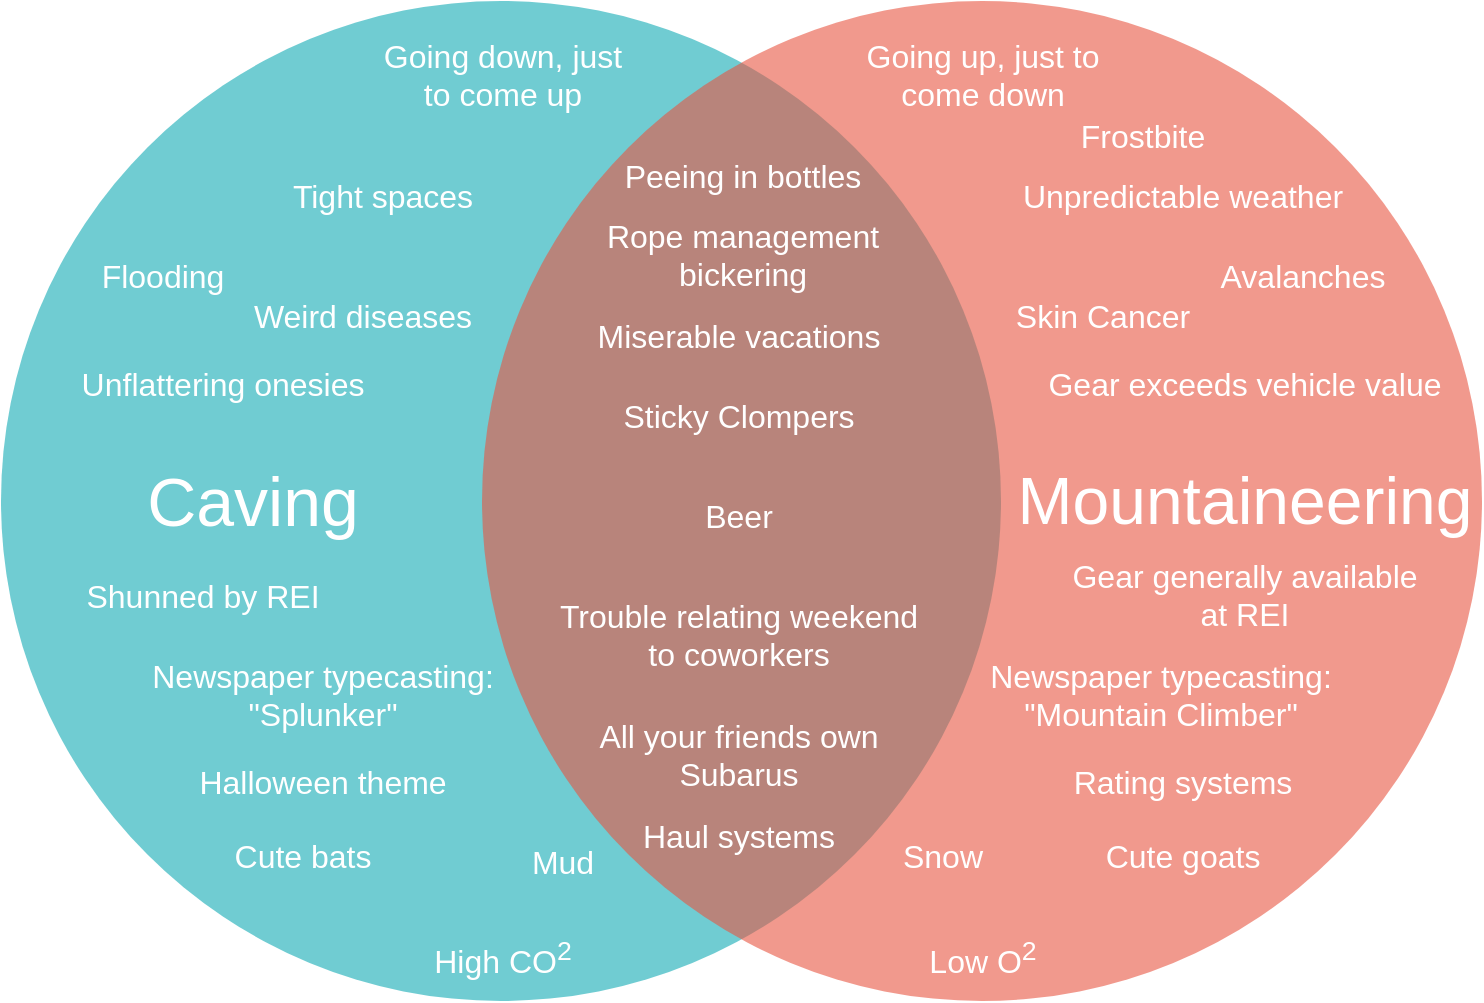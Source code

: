 <mxfile version="12.7.6" type="github">
  <diagram id="3228e29e-7158-1315-38df-8450db1d8a1d" name="Page-1">
    <mxGraphModel dx="1112" dy="849" grid="1" gridSize="10" guides="1" tooltips="1" connect="1" arrows="1" fold="1" page="1" pageScale="1" pageWidth="1169" pageHeight="827" background="#ffffff" math="0" shadow="0">
      <root>
        <mxCell id="0" />
        <mxCell id="1" parent="0" />
        <mxCell id="21532" value="" style="ellipse;fillColor=#12AAB5;opacity=60;strokeColor=none;html=1;fontColor=#FFFFFF;" parent="1" vertex="1">
          <mxGeometry x="179.5" y="18.5" width="500" height="500" as="geometry" />
        </mxCell>
        <mxCell id="21533" value="" style="ellipse;fillColor=#e85642;opacity=60;strokeColor=none;html=1;fontColor=#FFFFFF;" parent="1" vertex="1">
          <mxGeometry x="420" y="18.5" width="500" height="500" as="geometry" />
        </mxCell>
        <mxCell id="21534" value="&lt;font style=&quot;font-size: 34px&quot;&gt;Caving&lt;/font&gt;" style="text;fontSize=24;align=center;verticalAlign=middle;html=1;fontColor=#FFFFFF;" parent="1" vertex="1">
          <mxGeometry x="210" y="233.5" width="190" height="70" as="geometry" />
        </mxCell>
        <mxCell id="21535" value="&lt;font style=&quot;font-size: 33px&quot;&gt;Mountaineering&lt;/font&gt;" style="text;fontSize=24;align=center;verticalAlign=middle;html=1;fontColor=#FFFFFF;" parent="1" vertex="1">
          <mxGeometry x="706" y="233" width="190" height="70" as="geometry" />
        </mxCell>
        <mxCell id="21537" value="Peeing in bottles" style="text;align=center;html=1;fontColor=#FFFFFF;fontSize=16;" parent="1" vertex="1">
          <mxGeometry x="530" y="90" width="40" height="40" as="geometry" />
        </mxCell>
        <mxCell id="21538" value="&lt;div&gt;Going down, just&lt;/div&gt;&lt;div&gt;to come up&lt;br&gt;&lt;/div&gt;" style="text;align=center;html=1;fontColor=#FFFFFF;fontSize=16;" parent="1" vertex="1">
          <mxGeometry x="409.5" y="30" width="40" height="40" as="geometry" />
        </mxCell>
        <mxCell id="21539" value="&lt;div&gt;Going up, just to &lt;br&gt;&lt;/div&gt;&lt;div&gt;come down&lt;/div&gt;" style="text;align=center;html=1;fontColor=#FFFFFF;fontSize=16;" parent="1" vertex="1">
          <mxGeometry x="650" y="30" width="40" height="40" as="geometry" />
        </mxCell>
        <mxCell id="21540" value="Sticky Clompers" style="text;align=center;html=1;fontColor=#FFFFFF;fontSize=16;" parent="1" vertex="1">
          <mxGeometry x="527.5" y="210" width="40" height="40" as="geometry" />
        </mxCell>
        <mxCell id="k5Q_1SbnG-4EYqc-haiw-21540" value="&lt;div&gt;Rope management&lt;/div&gt;&lt;div&gt;bickering&lt;br&gt;&lt;/div&gt;" style="text;align=center;html=1;fontColor=#FFFFFF;fontSize=16;" parent="1" vertex="1">
          <mxGeometry x="530" y="120" width="40" height="40" as="geometry" />
        </mxCell>
        <mxCell id="k5Q_1SbnG-4EYqc-haiw-21544" value="Miserable vacations" style="text;align=center;html=1;fontColor=#FFFFFF;fontSize=16;" parent="1" vertex="1">
          <mxGeometry x="525.5" y="170" width="44" height="40" as="geometry" />
        </mxCell>
        <mxCell id="k5Q_1SbnG-4EYqc-haiw-21545" value="Skin Cancer" style="text;align=center;html=1;fontColor=#FFFFFF;fontSize=16;" parent="1" vertex="1">
          <mxGeometry x="710" y="160" width="40" height="40" as="geometry" />
        </mxCell>
        <mxCell id="k5Q_1SbnG-4EYqc-haiw-21546" value="Weird diseases" style="text;align=center;html=1;fontColor=#FFFFFF;fontSize=16;" parent="1" vertex="1">
          <mxGeometry x="340" y="160" width="40" height="40" as="geometry" />
        </mxCell>
        <mxCell id="k5Q_1SbnG-4EYqc-haiw-21547" value="Tight spaces" style="text;align=center;html=1;fontColor=#FFFFFF;fontSize=16;" parent="1" vertex="1">
          <mxGeometry x="350" y="100" width="40" height="40" as="geometry" />
        </mxCell>
        <mxCell id="k5Q_1SbnG-4EYqc-haiw-21548" value="Unpredictable weather" style="text;align=center;html=1;fontColor=#FFFFFF;fontSize=16;" parent="1" vertex="1">
          <mxGeometry x="750" y="100" width="40" height="40" as="geometry" />
        </mxCell>
        <mxCell id="j7XDGhFaV4TOFL3fgutA-21543" value="Flooding" style="text;align=center;html=1;fontColor=#FFFFFF;fontSize=16;" parent="1" vertex="1">
          <mxGeometry x="240" y="140" width="40" height="40" as="geometry" />
        </mxCell>
        <mxCell id="j7XDGhFaV4TOFL3fgutA-21544" value="&lt;div&gt;Trouble relating weekend&lt;/div&gt;&lt;div&gt;to coworkers&lt;br&gt;&lt;/div&gt;" style="text;align=center;html=1;fontColor=#FFFFFF;fontSize=16;" parent="1" vertex="1">
          <mxGeometry x="527.5" y="310" width="40" height="40" as="geometry" />
        </mxCell>
        <mxCell id="j7XDGhFaV4TOFL3fgutA-21548" value="Unflattering onesies" style="text;align=center;html=1;fontColor=#FFFFFF;fontSize=16;" parent="1" vertex="1">
          <mxGeometry x="270" y="193.5" width="40" height="40" as="geometry" />
        </mxCell>
        <mxCell id="j7XDGhFaV4TOFL3fgutA-21550" value="&lt;div&gt;Gear generally available &lt;br&gt;&lt;/div&gt;&lt;div&gt;at REI&lt;/div&gt;" style="text;align=center;html=1;fontColor=#FFFFFF;fontSize=16;" parent="1" vertex="1">
          <mxGeometry x="781" y="290" width="40" height="40" as="geometry" />
        </mxCell>
        <mxCell id="j7XDGhFaV4TOFL3fgutA-21551" value="Shunned by REI" style="text;align=center;html=1;fontColor=#FFFFFF;fontSize=16;" parent="1" vertex="1">
          <mxGeometry x="260" y="300" width="40" height="40" as="geometry" />
        </mxCell>
        <mxCell id="j7XDGhFaV4TOFL3fgutA-21553" value="&lt;div&gt;Newspaper typecasting: &lt;br&gt;&lt;/div&gt;&lt;div&gt;&quot;Splunker&quot;&lt;/div&gt;" style="text;align=center;html=1;fontColor=#FFFFFF;fontSize=16;" parent="1" vertex="1">
          <mxGeometry x="320" y="340" width="40" height="40" as="geometry" />
        </mxCell>
        <mxCell id="j7XDGhFaV4TOFL3fgutA-21554" value="&lt;div&gt;Newspaper typecasting: &lt;br&gt;&lt;/div&gt;&lt;div&gt;&quot;Mountain Climber&quot;&lt;/div&gt;" style="text;align=center;html=1;fontColor=#FFFFFF;fontSize=16;" parent="1" vertex="1">
          <mxGeometry x="739" y="340" width="40" height="40" as="geometry" />
        </mxCell>
        <mxCell id="j7XDGhFaV4TOFL3fgutA-21555" value="Mud" style="text;align=center;html=1;fontColor=#FFFFFF;fontSize=16;" parent="1" vertex="1">
          <mxGeometry x="440" y="433" width="40" height="40" as="geometry" />
        </mxCell>
        <mxCell id="j7XDGhFaV4TOFL3fgutA-21556" value="Avalanches" style="text;align=center;html=1;fontColor=#FFFFFF;fontSize=16;" parent="1" vertex="1">
          <mxGeometry x="810" y="140" width="40" height="40" as="geometry" />
        </mxCell>
        <mxCell id="j7XDGhFaV4TOFL3fgutA-21557" value="Rating systems" style="text;align=center;html=1;fontColor=#FFFFFF;fontSize=16;" parent="1" vertex="1">
          <mxGeometry x="750" y="393" width="40" height="40" as="geometry" />
        </mxCell>
        <mxCell id="j7XDGhFaV4TOFL3fgutA-21558" value="&lt;div&gt;All your friends own&lt;/div&gt;&lt;div&gt;Subarus&lt;/div&gt;" style="text;align=center;html=1;fontColor=#FFFFFF;fontSize=16;" parent="1" vertex="1">
          <mxGeometry x="527.5" y="370" width="40" height="40" as="geometry" />
        </mxCell>
        <mxCell id="j7XDGhFaV4TOFL3fgutA-21559" value="High CO&lt;sup&gt;2&lt;/sup&gt;" style="text;align=center;html=1;fontColor=#FFFFFF;fontSize=16;" parent="1" vertex="1">
          <mxGeometry x="409.5" y="478.5" width="40" height="40" as="geometry" />
        </mxCell>
        <mxCell id="j7XDGhFaV4TOFL3fgutA-21560" value="Haul systems" style="text;align=center;html=1;fontColor=#FFFFFF;fontSize=16;" parent="1" vertex="1">
          <mxGeometry x="527.5" y="420" width="40" height="40" as="geometry" />
        </mxCell>
        <mxCell id="j7XDGhFaV4TOFL3fgutA-21561" value="&lt;div&gt;Gear exceeds vehicle value&lt;br&gt;&lt;/div&gt;" style="text;align=center;html=1;fontColor=#FFFFFF;fontSize=16;" parent="1" vertex="1">
          <mxGeometry x="779" y="193.5" width="44" height="40" as="geometry" />
        </mxCell>
        <mxCell id="j7XDGhFaV4TOFL3fgutA-21562" value="Halloween theme" style="text;align=center;html=1;fontColor=#FFFFFF;fontSize=16;" parent="1" vertex="1">
          <mxGeometry x="320" y="393" width="40" height="40" as="geometry" />
        </mxCell>
        <mxCell id="j7XDGhFaV4TOFL3fgutA-21566" value="Cute goats" style="text;align=center;html=1;fontColor=#FFFFFF;fontSize=16;" parent="1" vertex="1">
          <mxGeometry x="750" y="430" width="40" height="40" as="geometry" />
        </mxCell>
        <mxCell id="j7XDGhFaV4TOFL3fgutA-21567" value="Cute bats" style="text;align=center;html=1;fontColor=#FFFFFF;fontSize=16;" parent="1" vertex="1">
          <mxGeometry x="310" y="430" width="40" height="40" as="geometry" />
        </mxCell>
        <mxCell id="j7XDGhFaV4TOFL3fgutA-21568" value="Beer" style="text;align=center;html=1;fontColor=#FFFFFF;fontSize=16;" parent="1" vertex="1">
          <mxGeometry x="527.5" y="260" width="40" height="40" as="geometry" />
        </mxCell>
        <mxCell id="j7XDGhFaV4TOFL3fgutA-21572" value="Frostbite" style="text;align=center;html=1;fontColor=#FFFFFF;fontSize=16;" parent="1" vertex="1">
          <mxGeometry x="730" y="70" width="40" height="40" as="geometry" />
        </mxCell>
        <mxCell id="j7XDGhFaV4TOFL3fgutA-21573" value="Snow" style="text;align=center;html=1;fontColor=#FFFFFF;fontSize=16;" parent="1" vertex="1">
          <mxGeometry x="630" y="430" width="40" height="40" as="geometry" />
        </mxCell>
        <mxCell id="j7XDGhFaV4TOFL3fgutA-21574" value="Low O&lt;sup&gt;2&lt;/sup&gt;" style="text;align=center;html=1;fontColor=#FFFFFF;fontSize=16;" parent="1" vertex="1">
          <mxGeometry x="650" y="478.5" width="40" height="40" as="geometry" />
        </mxCell>
      </root>
    </mxGraphModel>
  </diagram>
</mxfile>
